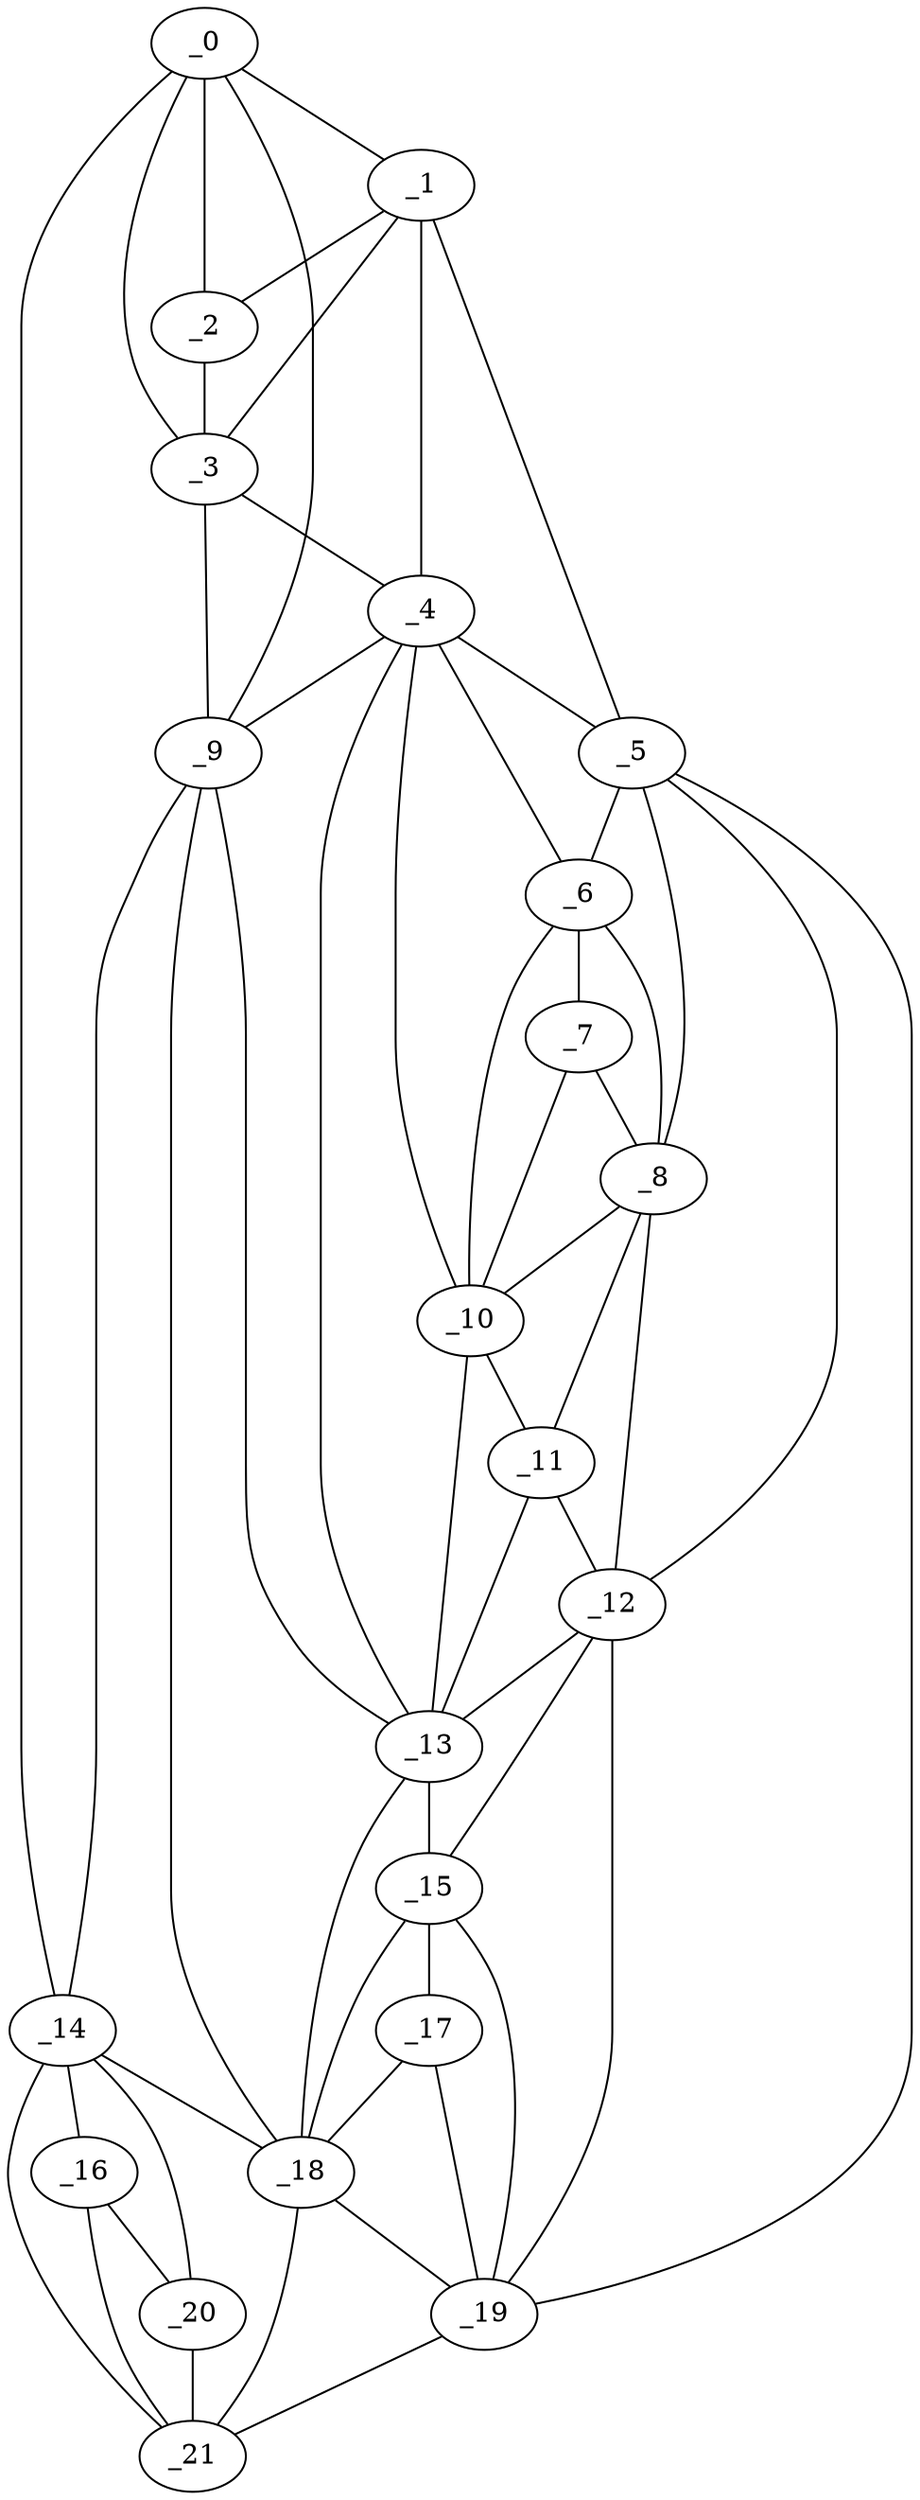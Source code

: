 graph "obj55__330.gxl" {
	_0	 [x=17,
		y=18];
	_1	 [x=17,
		y=46];
	_0 -- _1	 [valence=1];
	_2	 [x=31,
		y=18];
	_0 -- _2	 [valence=2];
	_3	 [x=43,
		y=17];
	_0 -- _3	 [valence=2];
	_9	 [x=62,
		y=15];
	_0 -- _9	 [valence=2];
	_14	 [x=86,
		y=11];
	_0 -- _14	 [valence=1];
	_1 -- _2	 [valence=2];
	_1 -- _3	 [valence=2];
	_4	 [x=52,
		y=75];
	_1 -- _4	 [valence=1];
	_5	 [x=53,
		y=105];
	_1 -- _5	 [valence=1];
	_2 -- _3	 [valence=1];
	_3 -- _4	 [valence=2];
	_3 -- _9	 [valence=2];
	_4 -- _5	 [valence=2];
	_6	 [x=55,
		y=80];
	_4 -- _6	 [valence=1];
	_4 -- _9	 [valence=2];
	_10	 [x=65,
		y=81];
	_4 -- _10	 [valence=1];
	_13	 [x=84,
		y=78];
	_4 -- _13	 [valence=2];
	_5 -- _6	 [valence=2];
	_8	 [x=60,
		y=90];
	_5 -- _8	 [valence=2];
	_12	 [x=79,
		y=86];
	_5 -- _12	 [valence=2];
	_19	 [x=105,
		y=93];
	_5 -- _19	 [valence=1];
	_7	 [x=60,
		y=84];
	_6 -- _7	 [valence=2];
	_6 -- _8	 [valence=2];
	_6 -- _10	 [valence=2];
	_7 -- _8	 [valence=2];
	_7 -- _10	 [valence=1];
	_8 -- _10	 [valence=2];
	_11	 [x=71,
		y=83];
	_8 -- _11	 [valence=1];
	_8 -- _12	 [valence=1];
	_9 -- _13	 [valence=2];
	_9 -- _14	 [valence=2];
	_18	 [x=105,
		y=64];
	_9 -- _18	 [valence=2];
	_10 -- _11	 [valence=2];
	_10 -- _13	 [valence=2];
	_11 -- _12	 [valence=2];
	_11 -- _13	 [valence=1];
	_12 -- _13	 [valence=2];
	_15	 [x=98,
		y=82];
	_12 -- _15	 [valence=2];
	_12 -- _19	 [valence=1];
	_13 -- _15	 [valence=1];
	_13 -- _18	 [valence=1];
	_16	 [x=101,
		y=12];
	_14 -- _16	 [valence=1];
	_14 -- _18	 [valence=2];
	_20	 [x=113,
		y=12];
	_14 -- _20	 [valence=1];
	_21	 [x=113,
		y=40];
	_14 -- _21	 [valence=2];
	_17	 [x=103,
		y=81];
	_15 -- _17	 [valence=2];
	_15 -- _18	 [valence=2];
	_15 -- _19	 [valence=2];
	_16 -- _20	 [valence=2];
	_16 -- _21	 [valence=2];
	_17 -- _18	 [valence=1];
	_17 -- _19	 [valence=2];
	_18 -- _19	 [valence=1];
	_18 -- _21	 [valence=2];
	_19 -- _21	 [valence=1];
	_20 -- _21	 [valence=1];
}
